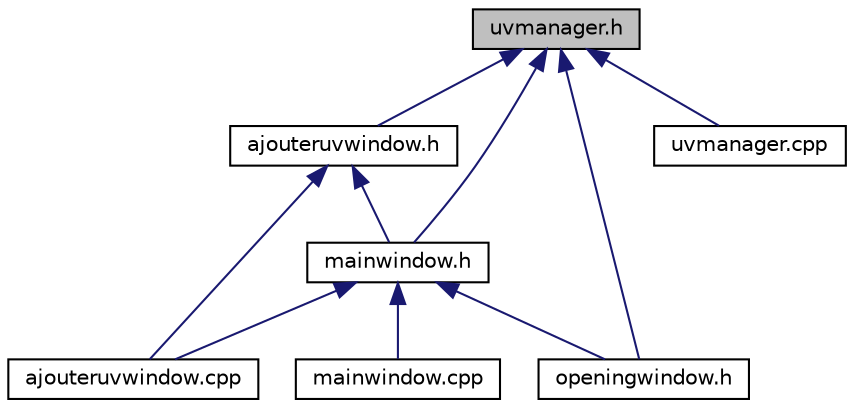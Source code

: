 digraph "uvmanager.h"
{
  edge [fontname="Helvetica",fontsize="10",labelfontname="Helvetica",labelfontsize="10"];
  node [fontname="Helvetica",fontsize="10",shape=record];
  Node1 [label="uvmanager.h",height=0.2,width=0.4,color="black", fillcolor="grey75", style="filled" fontcolor="black"];
  Node1 -> Node2 [dir="back",color="midnightblue",fontsize="10",style="solid",fontname="Helvetica"];
  Node2 [label="ajouteruvwindow.h",height=0.2,width=0.4,color="black", fillcolor="white", style="filled",URL="$ajouteruvwindow_8h.html",tooltip="Header de la classe ajouterUVWindow : fenêtre d&#39;ajout d&#39;UV. "];
  Node2 -> Node3 [dir="back",color="midnightblue",fontsize="10",style="solid",fontname="Helvetica"];
  Node3 [label="ajouteruvwindow.cpp",height=0.2,width=0.4,color="black", fillcolor="white", style="filled",URL="$ajouteruvwindow_8cpp.html",tooltip="Code source de la classe ajouterUVWindow : fenêtre d&#39;ajout d&#39;UV. "];
  Node2 -> Node4 [dir="back",color="midnightblue",fontsize="10",style="solid",fontname="Helvetica"];
  Node4 [label="mainwindow.h",height=0.2,width=0.4,color="black", fillcolor="white", style="filled",URL="$mainwindow_8h.html",tooltip="Header de la classe MainWindow : fenêtre principale d&#39;UTProfiler. "];
  Node4 -> Node3 [dir="back",color="midnightblue",fontsize="10",style="solid",fontname="Helvetica"];
  Node4 -> Node5 [dir="back",color="midnightblue",fontsize="10",style="solid",fontname="Helvetica"];
  Node5 [label="openingwindow.h",height=0.2,width=0.4,color="black", fillcolor="white", style="filled",URL="$openingwindow_8h.html",tooltip="Code source de la classe OpeningWindow : fenêtre s&#39;affichant à l&#39;ouverture du programme, permettant de sélectionner les XML de données. "];
  Node4 -> Node6 [dir="back",color="midnightblue",fontsize="10",style="solid",fontname="Helvetica"];
  Node6 [label="mainwindow.cpp",height=0.2,width=0.4,color="black", fillcolor="white", style="filled",URL="$mainwindow_8cpp.html",tooltip="Code source de la classe MainWindow : fenêtre principale d&#39;UTProfiler. "];
  Node1 -> Node4 [dir="back",color="midnightblue",fontsize="10",style="solid",fontname="Helvetica"];
  Node1 -> Node5 [dir="back",color="midnightblue",fontsize="10",style="solid",fontname="Helvetica"];
  Node1 -> Node7 [dir="back",color="midnightblue",fontsize="10",style="solid",fontname="Helvetica"];
  Node7 [label="uvmanager.cpp",height=0.2,width=0.4,color="black", fillcolor="white", style="filled",URL="$uvmanager_8cpp.html",tooltip="Code source des classes CategorieManager, Semestre, UV et UVManager. "];
}
